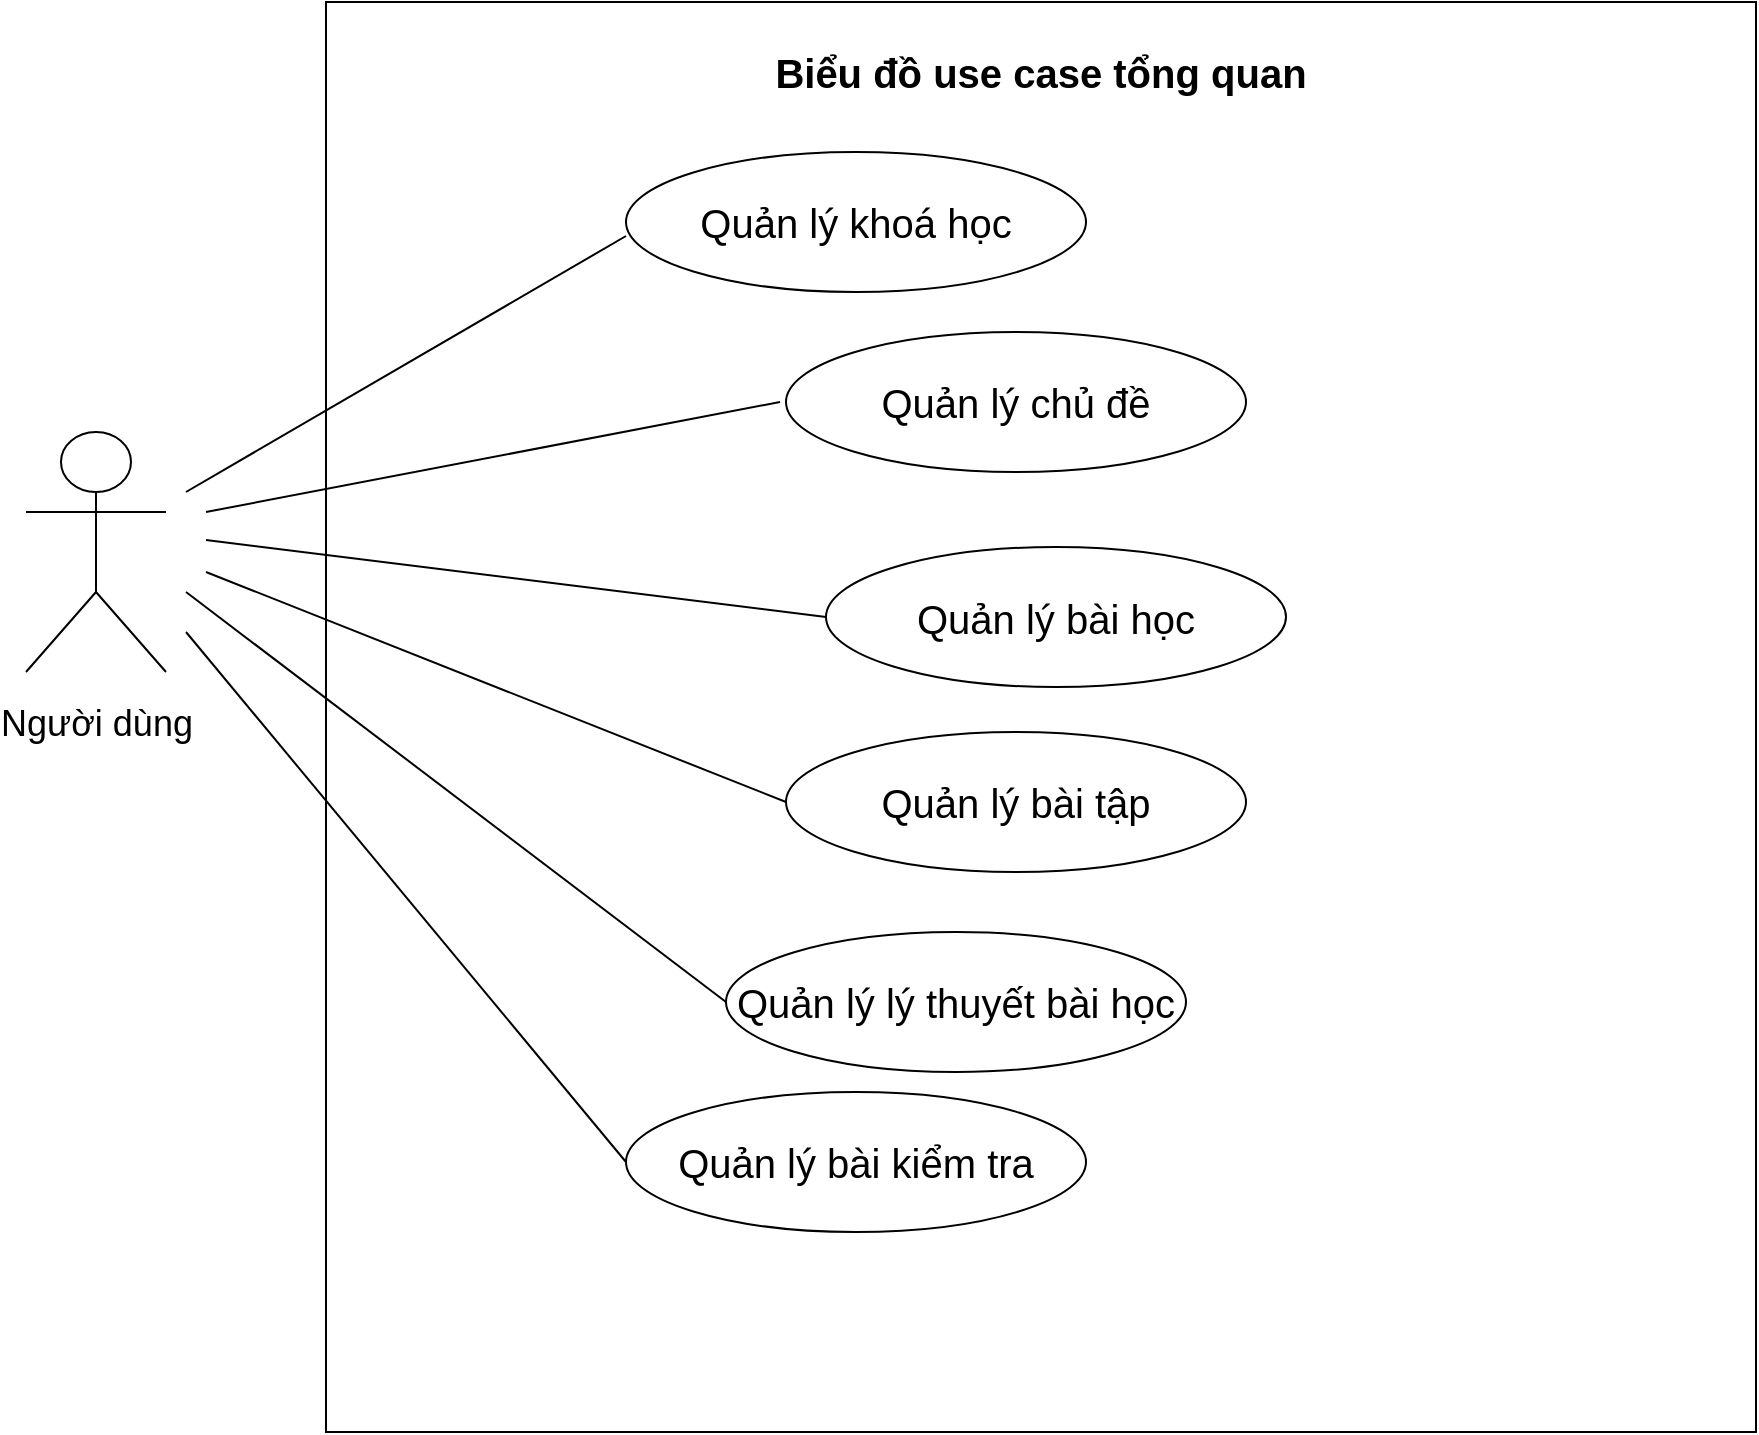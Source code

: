 <mxfile version="14.7.1" type="github" pages="2">
  <diagram id="whfnYBVNKAkleeC9wQLp" name="Usecase tổng quan">
    <mxGraphModel dx="1422" dy="804" grid="1" gridSize="10" guides="1" tooltips="1" connect="1" arrows="1" fold="1" page="1" pageScale="1" pageWidth="827" pageHeight="1169" math="0" shadow="0">
      <root>
        <mxCell id="0" />
        <mxCell id="1" parent="0" />
        <mxCell id="3h3Mkb4WcydVICCgGBzh-2" value="&lt;h2 style=&quot;font-size: 20px;&quot;&gt;Biểu đồ use case tổng quan&lt;/h2&gt;" style="whiteSpace=wrap;html=1;aspect=fixed;rounded=0;shadow=0;sketch=0;verticalAlign=top;fontSize=20;" parent="1" vertex="1">
          <mxGeometry x="250" y="75" width="715" height="715" as="geometry" />
        </mxCell>
        <mxCell id="3h3Mkb4WcydVICCgGBzh-3" value="&lt;p style=&quot;font-size: 18px ; line-height: 20%&quot;&gt;&lt;font style=&quot;font-size: 18px&quot;&gt;Người &lt;/font&gt;&lt;font style=&quot;font-size: 18px&quot;&gt;dùng&lt;/font&gt;&lt;/p&gt;" style="shape=umlActor;verticalLabelPosition=bottom;verticalAlign=top;html=1;outlineConnect=0;rounded=0;shadow=0;sketch=0;" parent="1" vertex="1">
          <mxGeometry x="100" y="290" width="70" height="120" as="geometry" />
        </mxCell>
        <mxCell id="3h3Mkb4WcydVICCgGBzh-7" value="Quản lý khoá học" style="ellipse;whiteSpace=wrap;html=1;rounded=0;shadow=0;sketch=0;fontSize=20;verticalAlign=middle;align=center;" parent="1" vertex="1">
          <mxGeometry x="400" y="150" width="230" height="70" as="geometry" />
        </mxCell>
        <mxCell id="3h3Mkb4WcydVICCgGBzh-8" value="Quản lý chủ đề" style="ellipse;whiteSpace=wrap;html=1;rounded=0;shadow=0;sketch=0;fontSize=20;verticalAlign=middle;align=center;" parent="1" vertex="1">
          <mxGeometry x="480" y="240" width="230" height="70" as="geometry" />
        </mxCell>
        <mxCell id="3h3Mkb4WcydVICCgGBzh-9" value="Quản lý bài học" style="ellipse;whiteSpace=wrap;html=1;rounded=0;shadow=0;sketch=0;fontSize=20;verticalAlign=middle;align=center;" parent="1" vertex="1">
          <mxGeometry x="500" y="347.5" width="230" height="70" as="geometry" />
        </mxCell>
        <mxCell id="3h3Mkb4WcydVICCgGBzh-10" value="Quản lý bài tập" style="ellipse;whiteSpace=wrap;html=1;rounded=0;shadow=0;sketch=0;fontSize=20;verticalAlign=middle;align=center;" parent="1" vertex="1">
          <mxGeometry x="480" y="440" width="230" height="70" as="geometry" />
        </mxCell>
        <mxCell id="3h3Mkb4WcydVICCgGBzh-11" value="Quản lý lý thuyết bài học" style="ellipse;whiteSpace=wrap;html=1;rounded=0;shadow=0;sketch=0;fontSize=20;verticalAlign=middle;align=center;" parent="1" vertex="1">
          <mxGeometry x="450" y="540" width="230" height="70" as="geometry" />
        </mxCell>
        <mxCell id="3h3Mkb4WcydVICCgGBzh-14" value="" style="endArrow=none;html=1;fontSize=20;entryX=0;entryY=0.5;entryDx=0;entryDy=0;" parent="1" target="3h3Mkb4WcydVICCgGBzh-11" edge="1">
          <mxGeometry width="50" height="50" relative="1" as="geometry">
            <mxPoint x="180" y="370" as="sourcePoint" />
            <mxPoint x="440" y="450" as="targetPoint" />
          </mxGeometry>
        </mxCell>
        <mxCell id="3h3Mkb4WcydVICCgGBzh-15" value="" style="endArrow=none;html=1;fontSize=20;entryX=0;entryY=0.5;entryDx=0;entryDy=0;" parent="1" target="3h3Mkb4WcydVICCgGBzh-9" edge="1">
          <mxGeometry width="50" height="50" relative="1" as="geometry">
            <mxPoint x="190" y="344" as="sourcePoint" />
            <mxPoint x="440" y="450" as="targetPoint" />
          </mxGeometry>
        </mxCell>
        <mxCell id="3h3Mkb4WcydVICCgGBzh-18" value="" style="endArrow=none;html=1;fontSize=20;entryX=0;entryY=0.6;entryDx=0;entryDy=0;entryPerimeter=0;" parent="1" target="3h3Mkb4WcydVICCgGBzh-7" edge="1">
          <mxGeometry width="50" height="50" relative="1" as="geometry">
            <mxPoint x="180" y="320" as="sourcePoint" />
            <mxPoint x="420" y="210" as="targetPoint" />
          </mxGeometry>
        </mxCell>
        <mxCell id="3h3Mkb4WcydVICCgGBzh-19" value="" style="endArrow=none;html=1;fontSize=20;entryX=0;entryY=0.5;entryDx=0;entryDy=0;" parent="1" target="3h3Mkb4WcydVICCgGBzh-10" edge="1">
          <mxGeometry width="50" height="50" relative="1" as="geometry">
            <mxPoint x="190" y="360" as="sourcePoint" />
            <mxPoint x="440" y="450" as="targetPoint" />
          </mxGeometry>
        </mxCell>
        <mxCell id="3h3Mkb4WcydVICCgGBzh-20" value="" style="endArrow=none;html=1;fontSize=20;" parent="1" edge="1">
          <mxGeometry width="50" height="50" relative="1" as="geometry">
            <mxPoint x="190" y="330" as="sourcePoint" />
            <mxPoint x="477" y="275" as="targetPoint" />
          </mxGeometry>
        </mxCell>
        <mxCell id="ZehEn0YLOWC1BHhcYXh3-25" value="Quản lý bài kiểm tra" style="ellipse;whiteSpace=wrap;html=1;rounded=0;shadow=0;sketch=0;fontSize=20;verticalAlign=middle;align=center;" vertex="1" parent="1">
          <mxGeometry x="400" y="620" width="230" height="70" as="geometry" />
        </mxCell>
        <mxCell id="ZehEn0YLOWC1BHhcYXh3-26" value="" style="endArrow=none;html=1;exitX=0;exitY=0.5;exitDx=0;exitDy=0;" edge="1" parent="1" source="ZehEn0YLOWC1BHhcYXh3-25">
          <mxGeometry width="50" height="50" relative="1" as="geometry">
            <mxPoint x="560" y="420" as="sourcePoint" />
            <mxPoint x="180" y="390" as="targetPoint" />
          </mxGeometry>
        </mxCell>
      </root>
    </mxGraphModel>
  </diagram>
  <diagram id="9MI0-MTdx90Eqiew7vrX" name="Phân rã bài tập">
    <mxGraphModel dx="1422" dy="1973" grid="1" gridSize="10" guides="1" tooltips="1" connect="1" arrows="1" fold="1" page="1" pageScale="1" pageWidth="827" pageHeight="1169" math="0" shadow="0">
      <root>
        <mxCell id="qy2Nz0984hNXT2fpwASG-0" />
        <mxCell id="qy2Nz0984hNXT2fpwASG-1" parent="qy2Nz0984hNXT2fpwASG-0" />
        <mxCell id="x0rMcZrpu31WlR4gszl3-0" value="&lt;h2 style=&quot;font-size: 20px&quot;&gt;Quản lý bài tập&lt;/h2&gt;" style="whiteSpace=wrap;html=1;aspect=fixed;rounded=0;shadow=0;sketch=0;verticalAlign=top;fontSize=20;dashed=1;strokeColor=none;" vertex="1" parent="qy2Nz0984hNXT2fpwASG-1">
          <mxGeometry x="270" y="-60" width="1030" height="1030" as="geometry" />
        </mxCell>
        <mxCell id="x0rMcZrpu31WlR4gszl3-1" value="&lt;p style=&quot;font-size: 18px ; line-height: 20%&quot;&gt;&lt;font style=&quot;font-size: 18px&quot;&gt;Người &lt;/font&gt;&lt;font style=&quot;font-size: 18px&quot;&gt;dùng&lt;/font&gt;&lt;/p&gt;" style="shape=umlActor;verticalLabelPosition=bottom;verticalAlign=top;html=1;outlineConnect=0;rounded=0;shadow=0;sketch=0;" vertex="1" parent="qy2Nz0984hNXT2fpwASG-1">
          <mxGeometry x="100" y="270" width="70" height="120" as="geometry" />
        </mxCell>
        <mxCell id="x0rMcZrpu31WlR4gszl3-2" value="Xoá bài tập" style="ellipse;whiteSpace=wrap;html=1;rounded=0;shadow=0;sketch=0;fontSize=20;verticalAlign=middle;align=center;" vertex="1" parent="qy2Nz0984hNXT2fpwASG-1">
          <mxGeometry x="450" y="40" width="230" height="110" as="geometry" />
        </mxCell>
        <mxCell id="x0rMcZrpu31WlR4gszl3-3" value="Cập nhật bài tập" style="ellipse;whiteSpace=wrap;html=1;rounded=0;shadow=0;sketch=0;fontSize=20;verticalAlign=middle;align=center;" vertex="1" parent="qy2Nz0984hNXT2fpwASG-1">
          <mxGeometry x="450" y="220" width="230" height="110" as="geometry" />
        </mxCell>
        <mxCell id="x0rMcZrpu31WlR4gszl3-4" value="Xem bài tập" style="ellipse;whiteSpace=wrap;html=1;rounded=0;shadow=0;sketch=0;fontSize=20;verticalAlign=middle;align=center;" vertex="1" parent="qy2Nz0984hNXT2fpwASG-1">
          <mxGeometry x="460" y="560" width="230" height="105" as="geometry" />
        </mxCell>
        <mxCell id="x0rMcZrpu31WlR4gszl3-5" value="Tạo mới bài tập" style="ellipse;whiteSpace=wrap;html=1;rounded=0;shadow=0;sketch=0;fontSize=20;verticalAlign=middle;align=center;" vertex="1" parent="qy2Nz0984hNXT2fpwASG-1">
          <mxGeometry x="460" y="390" width="230" height="110" as="geometry" />
        </mxCell>
        <mxCell id="x0rMcZrpu31WlR4gszl3-8" value="" style="endArrow=none;html=1;fontSize=20;entryX=0;entryY=0.5;entryDx=0;entryDy=0;" edge="1" parent="qy2Nz0984hNXT2fpwASG-1" target="x0rMcZrpu31WlR4gszl3-4">
          <mxGeometry width="50" height="50" relative="1" as="geometry">
            <mxPoint x="180" y="370" as="sourcePoint" />
            <mxPoint x="440" y="450" as="targetPoint" />
          </mxGeometry>
        </mxCell>
        <mxCell id="x0rMcZrpu31WlR4gszl3-9" value="" style="endArrow=none;html=1;fontSize=20;entryX=0;entryY=0.6;entryDx=0;entryDy=0;entryPerimeter=0;" edge="1" parent="qy2Nz0984hNXT2fpwASG-1" target="x0rMcZrpu31WlR4gszl3-2">
          <mxGeometry width="50" height="50" relative="1" as="geometry">
            <mxPoint x="180" y="320" as="sourcePoint" />
            <mxPoint x="420" y="210" as="targetPoint" />
          </mxGeometry>
        </mxCell>
        <mxCell id="x0rMcZrpu31WlR4gszl3-10" value="" style="endArrow=none;html=1;fontSize=20;entryX=0;entryY=0.5;entryDx=0;entryDy=0;" edge="1" parent="qy2Nz0984hNXT2fpwASG-1" target="x0rMcZrpu31WlR4gszl3-5">
          <mxGeometry width="50" height="50" relative="1" as="geometry">
            <mxPoint x="200" y="350" as="sourcePoint" />
            <mxPoint x="440" y="450" as="targetPoint" />
          </mxGeometry>
        </mxCell>
        <mxCell id="x0rMcZrpu31WlR4gszl3-11" value="" style="endArrow=none;html=1;fontSize=20;" edge="1" parent="qy2Nz0984hNXT2fpwASG-1" target="x0rMcZrpu31WlR4gszl3-3">
          <mxGeometry width="50" height="50" relative="1" as="geometry">
            <mxPoint x="190" y="330" as="sourcePoint" />
            <mxPoint x="477" y="275" as="targetPoint" />
          </mxGeometry>
        </mxCell>
        <mxCell id="mP0QWUmQ3SHiV0ub-zDb-0" value="Tạo mới bài tập lựa chọn" style="ellipse;whiteSpace=wrap;html=1;rounded=0;shadow=0;sketch=0;fontSize=20;verticalAlign=middle;align=center;" vertex="1" parent="qy2Nz0984hNXT2fpwASG-1">
          <mxGeometry x="880" y="10" width="260" height="100" as="geometry" />
        </mxCell>
        <mxCell id="mP0QWUmQ3SHiV0ub-zDb-1" value="Tạo mới bài tập nối cặp" style="ellipse;whiteSpace=wrap;html=1;rounded=0;shadow=0;sketch=0;fontSize=20;verticalAlign=middle;align=center;" vertex="1" parent="qy2Nz0984hNXT2fpwASG-1">
          <mxGeometry x="970" y="120" width="250" height="120" as="geometry" />
        </mxCell>
        <mxCell id="mP0QWUmQ3SHiV0ub-zDb-2" value="Tạo mới bài tập điền vào chỗ trống" style="ellipse;whiteSpace=wrap;html=1;rounded=0;shadow=0;sketch=0;fontSize=20;verticalAlign=middle;align=center;" vertex="1" parent="qy2Nz0984hNXT2fpwASG-1">
          <mxGeometry x="990" y="270" width="250" height="120" as="geometry" />
        </mxCell>
        <mxCell id="mP0QWUmQ3SHiV0ub-zDb-3" value="Tạo mới bài tập tiếng trong câu" style="ellipse;whiteSpace=wrap;html=1;rounded=0;shadow=0;sketch=0;fontSize=20;verticalAlign=middle;align=center;" vertex="1" parent="qy2Nz0984hNXT2fpwASG-1">
          <mxGeometry x="981" y="402.5" width="260" height="125" as="geometry" />
        </mxCell>
        <mxCell id="mP0QWUmQ3SHiV0ub-zDb-4" value="Tạo mới bài tập thanh điệu" style="ellipse;whiteSpace=wrap;html=1;rounded=0;shadow=0;sketch=0;fontSize=20;verticalAlign=middle;align=center;" vertex="1" parent="qy2Nz0984hNXT2fpwASG-1">
          <mxGeometry x="940" y="547.5" width="280" height="130" as="geometry" />
        </mxCell>
        <mxCell id="mP0QWUmQ3SHiV0ub-zDb-5" value="Tạo mới bài tập thành phần của tiếng" style="ellipse;whiteSpace=wrap;html=1;rounded=0;shadow=0;sketch=0;fontSize=20;verticalAlign=middle;align=center;" vertex="1" parent="qy2Nz0984hNXT2fpwASG-1">
          <mxGeometry x="870" y="690" width="260" height="130" as="geometry" />
        </mxCell>
        <mxCell id="mP0QWUmQ3SHiV0ub-zDb-22" value="" style="endArrow=classic;html=1;dashed=1;exitX=1;exitY=0;exitDx=0;exitDy=0;" edge="1" parent="qy2Nz0984hNXT2fpwASG-1" source="x0rMcZrpu31WlR4gszl3-5">
          <mxGeometry relative="1" as="geometry">
            <mxPoint x="640" y="390" as="sourcePoint" />
            <mxPoint x="880" y="60" as="targetPoint" />
          </mxGeometry>
        </mxCell>
        <mxCell id="mP0QWUmQ3SHiV0ub-zDb-23" value="&amp;lt;&amp;lt;include&amp;gt;&amp;gt;" style="edgeLabel;resizable=0;html=1;align=center;verticalAlign=middle;fontSize=18;fontFamily=Helvetica;" connectable="0" vertex="1" parent="mP0QWUmQ3SHiV0ub-zDb-22">
          <mxGeometry relative="1" as="geometry">
            <mxPoint x="30" y="-45" as="offset" />
          </mxGeometry>
        </mxCell>
        <mxCell id="mP0QWUmQ3SHiV0ub-zDb-24" value="" style="endArrow=classic;html=1;dashed=1;exitX=0.948;exitY=0.245;exitDx=0;exitDy=0;exitPerimeter=0;" edge="1" parent="qy2Nz0984hNXT2fpwASG-1" source="x0rMcZrpu31WlR4gszl3-5">
          <mxGeometry relative="1" as="geometry">
            <mxPoint x="666.317" y="416.109" as="sourcePoint" />
            <mxPoint x="980" y="170" as="targetPoint" />
          </mxGeometry>
        </mxCell>
        <mxCell id="mP0QWUmQ3SHiV0ub-zDb-25" value="&amp;lt;&amp;lt;include&amp;gt;&amp;gt;" style="edgeLabel;resizable=0;html=1;align=center;verticalAlign=middle;fontSize=18;fontFamily=Helvetica;" connectable="0" vertex="1" parent="mP0QWUmQ3SHiV0ub-zDb-24">
          <mxGeometry relative="1" as="geometry">
            <mxPoint x="41" y="-33" as="offset" />
          </mxGeometry>
        </mxCell>
        <mxCell id="mP0QWUmQ3SHiV0ub-zDb-26" value="" style="endArrow=classic;html=1;dashed=1;exitX=0.991;exitY=0.318;exitDx=0;exitDy=0;entryX=0;entryY=0.5;entryDx=0;entryDy=0;exitPerimeter=0;" edge="1" parent="qy2Nz0984hNXT2fpwASG-1" source="x0rMcZrpu31WlR4gszl3-5" target="mP0QWUmQ3SHiV0ub-zDb-2">
          <mxGeometry relative="1" as="geometry">
            <mxPoint x="676.317" y="426.109" as="sourcePoint" />
            <mxPoint x="900" y="80" as="targetPoint" />
          </mxGeometry>
        </mxCell>
        <mxCell id="mP0QWUmQ3SHiV0ub-zDb-27" value="&amp;lt;&amp;lt;include&amp;gt;&amp;gt;" style="edgeLabel;resizable=0;html=1;align=center;verticalAlign=middle;fontSize=18;fontFamily=Helvetica;" connectable="0" vertex="1" parent="mP0QWUmQ3SHiV0ub-zDb-26">
          <mxGeometry relative="1" as="geometry">
            <mxPoint x="41" y="-18" as="offset" />
          </mxGeometry>
        </mxCell>
        <mxCell id="mP0QWUmQ3SHiV0ub-zDb-28" value="" style="endArrow=classic;html=1;dashed=1;" edge="1" parent="qy2Nz0984hNXT2fpwASG-1" target="mP0QWUmQ3SHiV0ub-zDb-3">
          <mxGeometry relative="1" as="geometry">
            <mxPoint x="690" y="440" as="sourcePoint" />
            <mxPoint x="910" y="90" as="targetPoint" />
          </mxGeometry>
        </mxCell>
        <mxCell id="mP0QWUmQ3SHiV0ub-zDb-29" value="&amp;lt;&amp;lt;include&amp;gt;&amp;gt;" style="edgeLabel;resizable=0;html=1;align=center;verticalAlign=middle;fontSize=18;fontFamily=Helvetica;" connectable="0" vertex="1" parent="mP0QWUmQ3SHiV0ub-zDb-28">
          <mxGeometry relative="1" as="geometry">
            <mxPoint x="-9" y="-4" as="offset" />
          </mxGeometry>
        </mxCell>
        <mxCell id="mP0QWUmQ3SHiV0ub-zDb-30" value="" style="endArrow=classic;html=1;dashed=1;exitX=0.987;exitY=0.655;exitDx=0;exitDy=0;exitPerimeter=0;" edge="1" parent="qy2Nz0984hNXT2fpwASG-1" source="x0rMcZrpu31WlR4gszl3-5">
          <mxGeometry relative="1" as="geometry">
            <mxPoint x="690" y="470" as="sourcePoint" />
            <mxPoint x="950" y="620" as="targetPoint" />
          </mxGeometry>
        </mxCell>
        <mxCell id="mP0QWUmQ3SHiV0ub-zDb-31" value="&amp;lt;&amp;lt;include&amp;gt;&amp;gt;" style="edgeLabel;resizable=0;html=1;align=center;verticalAlign=middle;fontSize=18;fontFamily=Helvetica;" connectable="0" vertex="1" parent="mP0QWUmQ3SHiV0ub-zDb-30">
          <mxGeometry relative="1" as="geometry">
            <mxPoint x="22" y="9" as="offset" />
          </mxGeometry>
        </mxCell>
        <mxCell id="mP0QWUmQ3SHiV0ub-zDb-32" value="" style="endArrow=classic;html=1;dashed=1;exitX=0.896;exitY=0.809;exitDx=0;exitDy=0;entryX=-0.012;entryY=0.554;entryDx=0;entryDy=0;entryPerimeter=0;exitPerimeter=0;" edge="1" parent="qy2Nz0984hNXT2fpwASG-1" source="x0rMcZrpu31WlR4gszl3-5" target="mP0QWUmQ3SHiV0ub-zDb-5">
          <mxGeometry relative="1" as="geometry">
            <mxPoint x="706.317" y="456.109" as="sourcePoint" />
            <mxPoint x="930" y="110" as="targetPoint" />
          </mxGeometry>
        </mxCell>
        <mxCell id="mP0QWUmQ3SHiV0ub-zDb-33" value="&amp;lt;&amp;lt;include&amp;gt;&amp;gt;" style="edgeLabel;resizable=0;html=1;align=center;verticalAlign=middle;fontSize=18;fontFamily=Helvetica;" connectable="0" vertex="1" parent="mP0QWUmQ3SHiV0ub-zDb-32">
          <mxGeometry relative="1" as="geometry">
            <mxPoint x="13" y="29" as="offset" />
          </mxGeometry>
        </mxCell>
      </root>
    </mxGraphModel>
  </diagram>
</mxfile>
